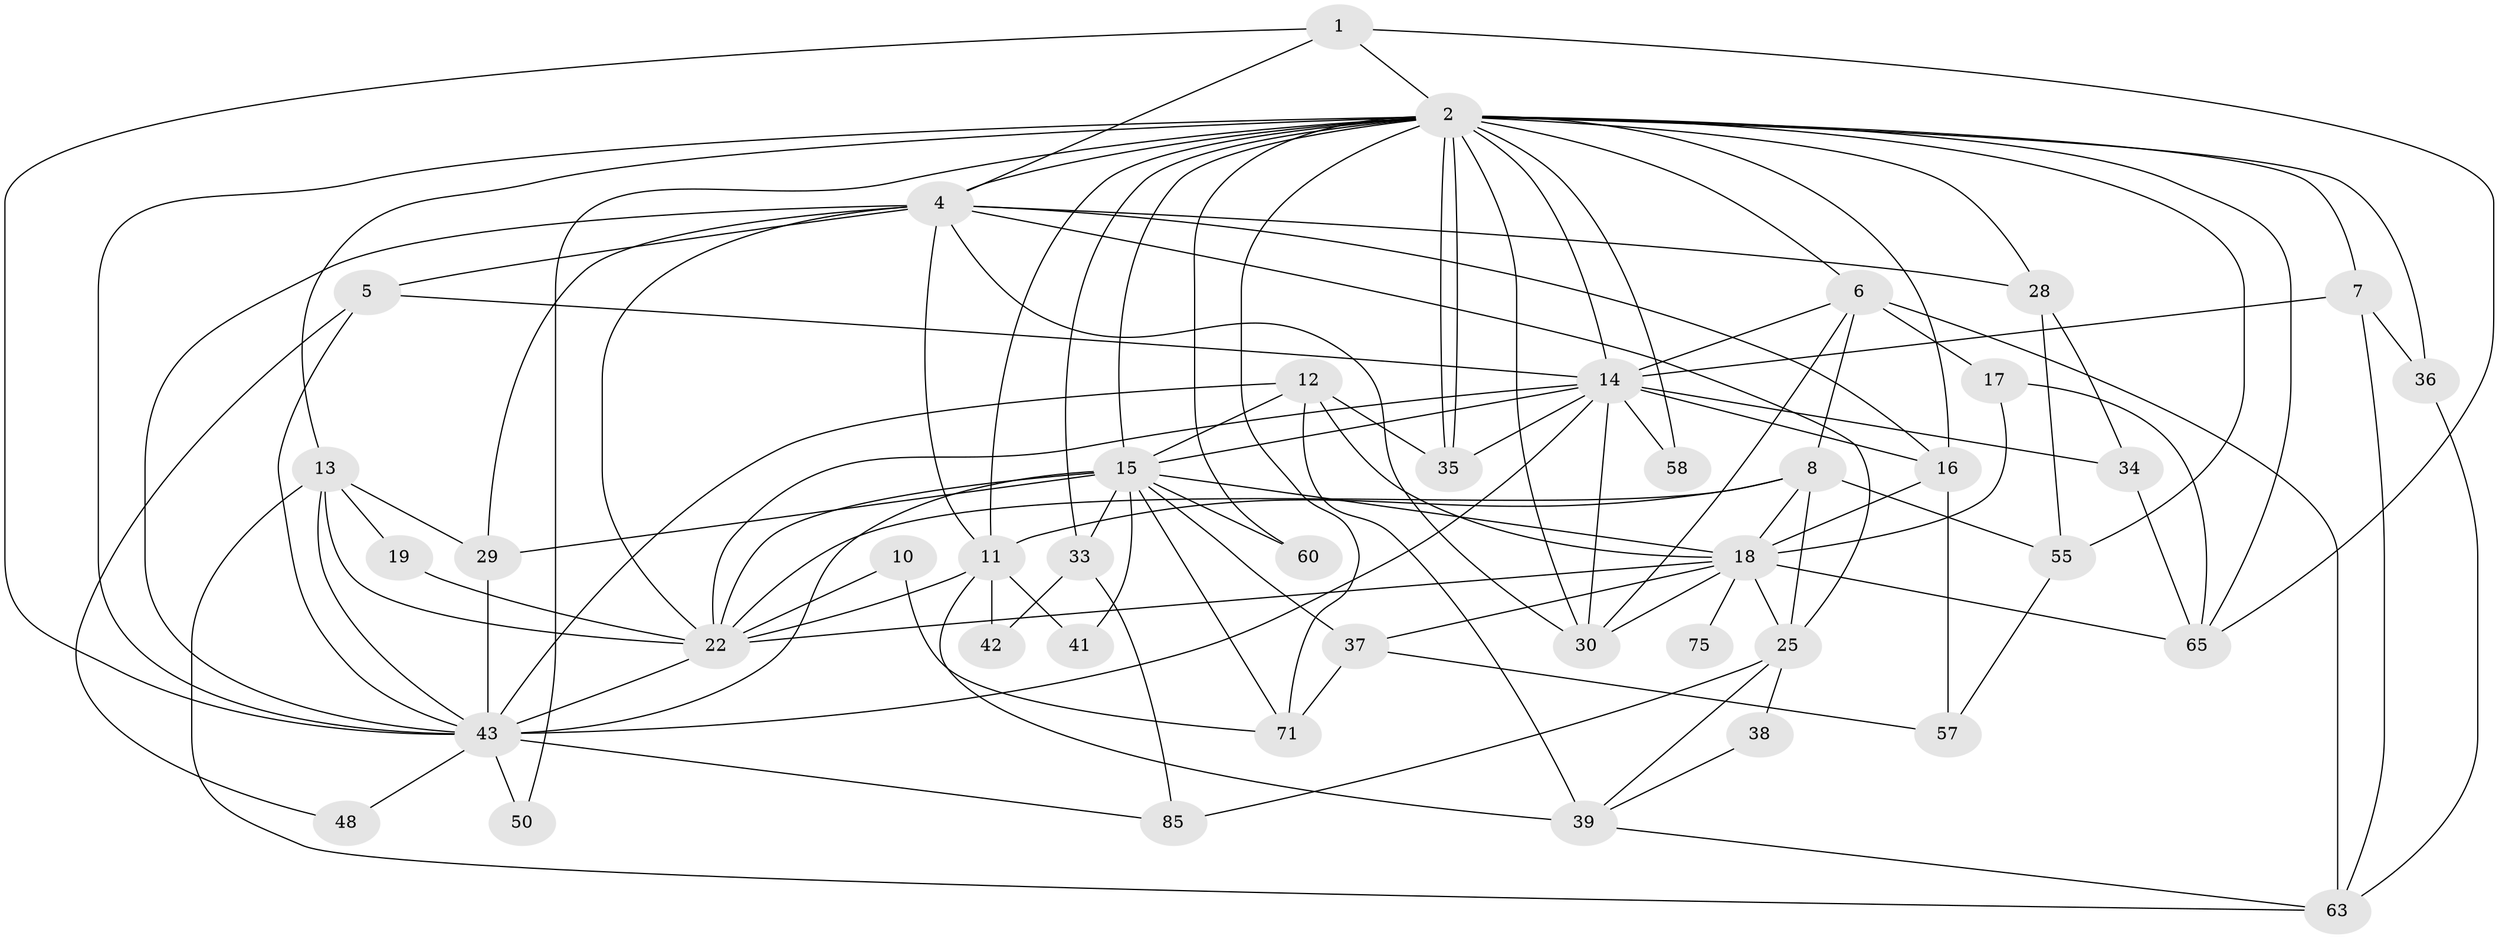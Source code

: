 // original degree distribution, {4: 0.32558139534883723, 6: 0.10465116279069768, 3: 0.19767441860465115, 5: 0.16279069767441862, 2: 0.16279069767441862, 8: 0.011627906976744186, 7: 0.03488372093023256}
// Generated by graph-tools (version 1.1) at 2025/14/03/09/25 04:14:58]
// undirected, 43 vertices, 113 edges
graph export_dot {
graph [start="1"]
  node [color=gray90,style=filled];
  1 [super="+62"];
  2 [super="+40+3"];
  4 [super="+9+32"];
  5 [super="+64"];
  6 [super="+70"];
  7;
  8 [super="+54"];
  10;
  11 [super="+20"];
  12 [super="+31"];
  13 [super="+23"];
  14 [super="+27"];
  15 [super="+56+21"];
  16;
  17 [super="+26"];
  18 [super="+45"];
  19;
  22 [super="+24+61"];
  25 [super="+52"];
  28;
  29;
  30 [super="+76"];
  33;
  34;
  35;
  36;
  37;
  38;
  39;
  41;
  42 [super="+86"];
  43 [super="+83+82+49"];
  48;
  50;
  55;
  57;
  58;
  60;
  63;
  65;
  71;
  75;
  85;
  1 -- 65;
  1 -- 43;
  1 -- 2;
  1 -- 4;
  2 -- 14;
  2 -- 35;
  2 -- 35;
  2 -- 11;
  2 -- 33;
  2 -- 6;
  2 -- 43 [weight=2];
  2 -- 13;
  2 -- 15 [weight=2];
  2 -- 16;
  2 -- 50;
  2 -- 55;
  2 -- 58;
  2 -- 28;
  2 -- 30 [weight=2];
  2 -- 65;
  2 -- 36;
  2 -- 7;
  2 -- 71;
  2 -- 60;
  2 -- 4;
  4 -- 25 [weight=2];
  4 -- 16 [weight=2];
  4 -- 5;
  4 -- 30;
  4 -- 22;
  4 -- 43;
  4 -- 11;
  4 -- 28;
  4 -- 29;
  5 -- 48;
  5 -- 43;
  5 -- 14;
  6 -- 63;
  6 -- 8;
  6 -- 17 [weight=2];
  6 -- 30;
  6 -- 14;
  7 -- 36;
  7 -- 63;
  7 -- 14;
  8 -- 55;
  8 -- 11;
  8 -- 25;
  8 -- 18;
  8 -- 22;
  10 -- 71;
  10 -- 22;
  11 -- 39;
  11 -- 41;
  11 -- 42 [weight=2];
  11 -- 22;
  12 -- 39 [weight=2];
  12 -- 18;
  12 -- 35;
  12 -- 43;
  12 -- 15;
  13 -- 29;
  13 -- 19;
  13 -- 63;
  13 -- 43;
  13 -- 22;
  14 -- 15;
  14 -- 34;
  14 -- 30;
  14 -- 16;
  14 -- 35;
  14 -- 22;
  14 -- 58;
  14 -- 43;
  15 -- 29;
  15 -- 18 [weight=2];
  15 -- 60 [weight=2];
  15 -- 33;
  15 -- 37;
  15 -- 71;
  15 -- 41;
  15 -- 22;
  15 -- 43;
  16 -- 18;
  16 -- 57;
  17 -- 65;
  17 -- 18;
  18 -- 65;
  18 -- 37;
  18 -- 75 [weight=2];
  18 -- 22;
  18 -- 25 [weight=2];
  18 -- 30;
  19 -- 22;
  22 -- 43 [weight=2];
  25 -- 85;
  25 -- 38;
  25 -- 39;
  28 -- 34;
  28 -- 55;
  29 -- 43;
  33 -- 85;
  33 -- 42;
  34 -- 65;
  36 -- 63;
  37 -- 57;
  37 -- 71;
  38 -- 39;
  39 -- 63;
  43 -- 85;
  43 -- 50;
  43 -- 48;
  55 -- 57;
}
